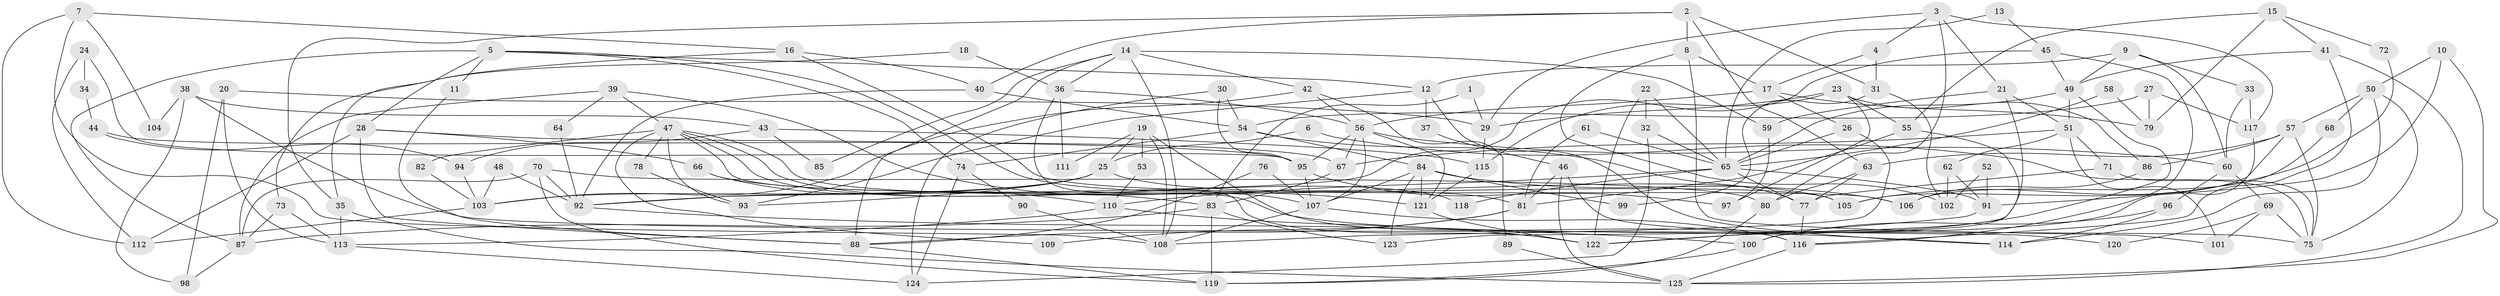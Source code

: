 // coarse degree distribution, {4: 0.25, 6: 0.13157894736842105, 7: 0.10526315789473684, 3: 0.10526315789473684, 5: 0.14473684210526316, 2: 0.13157894736842105, 11: 0.039473684210526314, 10: 0.06578947368421052, 1: 0.013157894736842105, 9: 0.013157894736842105}
// Generated by graph-tools (version 1.1) at 2025/37/03/04/25 23:37:02]
// undirected, 125 vertices, 250 edges
graph export_dot {
  node [color=gray90,style=filled];
  1;
  2;
  3;
  4;
  5;
  6;
  7;
  8;
  9;
  10;
  11;
  12;
  13;
  14;
  15;
  16;
  17;
  18;
  19;
  20;
  21;
  22;
  23;
  24;
  25;
  26;
  27;
  28;
  29;
  30;
  31;
  32;
  33;
  34;
  35;
  36;
  37;
  38;
  39;
  40;
  41;
  42;
  43;
  44;
  45;
  46;
  47;
  48;
  49;
  50;
  51;
  52;
  53;
  54;
  55;
  56;
  57;
  58;
  59;
  60;
  61;
  62;
  63;
  64;
  65;
  66;
  67;
  68;
  69;
  70;
  71;
  72;
  73;
  74;
  75;
  76;
  77;
  78;
  79;
  80;
  81;
  82;
  83;
  84;
  85;
  86;
  87;
  88;
  89;
  90;
  91;
  92;
  93;
  94;
  95;
  96;
  97;
  98;
  99;
  100;
  101;
  102;
  103;
  104;
  105;
  106;
  107;
  108;
  109;
  110;
  111;
  112;
  113;
  114;
  115;
  116;
  117;
  118;
  119;
  120;
  121;
  122;
  123;
  124;
  125;
  1 -- 29;
  1 -- 83;
  2 -- 8;
  2 -- 63;
  2 -- 31;
  2 -- 35;
  2 -- 40;
  3 -- 117;
  3 -- 21;
  3 -- 4;
  3 -- 29;
  3 -- 80;
  4 -- 17;
  4 -- 31;
  5 -- 12;
  5 -- 74;
  5 -- 11;
  5 -- 28;
  5 -- 81;
  5 -- 87;
  6 -- 25;
  6 -- 75;
  7 -- 16;
  7 -- 108;
  7 -- 104;
  7 -- 112;
  8 -- 17;
  8 -- 102;
  8 -- 101;
  9 -- 49;
  9 -- 12;
  9 -- 33;
  9 -- 60;
  10 -- 91;
  10 -- 125;
  10 -- 50;
  11 -- 88;
  12 -- 114;
  12 -- 93;
  12 -- 37;
  13 -- 45;
  13 -- 65;
  14 -- 88;
  14 -- 36;
  14 -- 42;
  14 -- 59;
  14 -- 85;
  14 -- 108;
  15 -- 55;
  15 -- 41;
  15 -- 72;
  15 -- 79;
  16 -- 40;
  16 -- 35;
  16 -- 106;
  17 -- 79;
  17 -- 26;
  17 -- 56;
  18 -- 73;
  18 -- 36;
  19 -- 108;
  19 -- 25;
  19 -- 53;
  19 -- 111;
  19 -- 116;
  20 -- 29;
  20 -- 113;
  20 -- 98;
  21 -- 51;
  21 -- 123;
  21 -- 59;
  22 -- 32;
  22 -- 65;
  22 -- 122;
  23 -- 115;
  23 -- 97;
  23 -- 29;
  23 -- 55;
  23 -- 86;
  24 -- 95;
  24 -- 112;
  24 -- 34;
  25 -- 105;
  25 -- 92;
  25 -- 93;
  25 -- 103;
  26 -- 65;
  26 -- 108;
  27 -- 54;
  27 -- 117;
  27 -- 79;
  28 -- 112;
  28 -- 66;
  28 -- 88;
  28 -- 95;
  29 -- 115;
  30 -- 54;
  30 -- 95;
  30 -- 124;
  31 -- 99;
  31 -- 102;
  32 -- 124;
  32 -- 65;
  33 -- 60;
  33 -- 117;
  34 -- 44;
  35 -- 125;
  35 -- 113;
  36 -- 122;
  36 -- 56;
  36 -- 111;
  37 -- 46;
  38 -- 75;
  38 -- 98;
  38 -- 43;
  38 -- 104;
  39 -- 87;
  39 -- 121;
  39 -- 47;
  39 -- 64;
  40 -- 92;
  40 -- 54;
  41 -- 49;
  41 -- 116;
  41 -- 125;
  42 -- 56;
  42 -- 89;
  42 -- 103;
  43 -- 115;
  43 -- 85;
  43 -- 94;
  44 -- 67;
  44 -- 94;
  45 -- 49;
  45 -- 116;
  45 -- 92;
  46 -- 81;
  46 -- 125;
  46 -- 120;
  47 -- 107;
  47 -- 78;
  47 -- 82;
  47 -- 93;
  47 -- 105;
  47 -- 109;
  47 -- 114;
  47 -- 118;
  48 -- 103;
  48 -- 92;
  49 -- 122;
  49 -- 65;
  49 -- 51;
  50 -- 57;
  50 -- 68;
  50 -- 75;
  50 -- 114;
  51 -- 101;
  51 -- 62;
  51 -- 67;
  51 -- 71;
  52 -- 91;
  52 -- 102;
  53 -- 110;
  54 -- 77;
  54 -- 74;
  54 -- 84;
  55 -- 81;
  55 -- 100;
  56 -- 60;
  56 -- 67;
  56 -- 95;
  56 -- 107;
  56 -- 121;
  57 -- 86;
  57 -- 63;
  57 -- 75;
  57 -- 105;
  58 -- 65;
  58 -- 79;
  59 -- 97;
  60 -- 96;
  60 -- 69;
  61 -- 65;
  61 -- 81;
  62 -- 91;
  62 -- 102;
  63 -- 80;
  63 -- 77;
  64 -- 92;
  65 -- 77;
  65 -- 110;
  65 -- 91;
  65 -- 118;
  66 -- 83;
  66 -- 110;
  67 -- 83;
  68 -- 106;
  69 -- 75;
  69 -- 101;
  69 -- 120;
  70 -- 80;
  70 -- 92;
  70 -- 87;
  70 -- 119;
  71 -- 75;
  71 -- 77;
  72 -- 105;
  73 -- 87;
  73 -- 113;
  74 -- 124;
  74 -- 90;
  76 -- 107;
  76 -- 88;
  77 -- 116;
  78 -- 93;
  80 -- 119;
  81 -- 88;
  81 -- 109;
  82 -- 103;
  83 -- 87;
  83 -- 119;
  83 -- 123;
  84 -- 107;
  84 -- 99;
  84 -- 106;
  84 -- 121;
  84 -- 123;
  86 -- 106;
  87 -- 98;
  88 -- 119;
  89 -- 125;
  90 -- 108;
  91 -- 122;
  92 -- 100;
  94 -- 103;
  95 -- 97;
  95 -- 107;
  96 -- 114;
  96 -- 100;
  100 -- 119;
  103 -- 112;
  107 -- 108;
  107 -- 116;
  110 -- 122;
  110 -- 113;
  113 -- 124;
  115 -- 121;
  116 -- 125;
  117 -- 122;
  121 -- 122;
}
